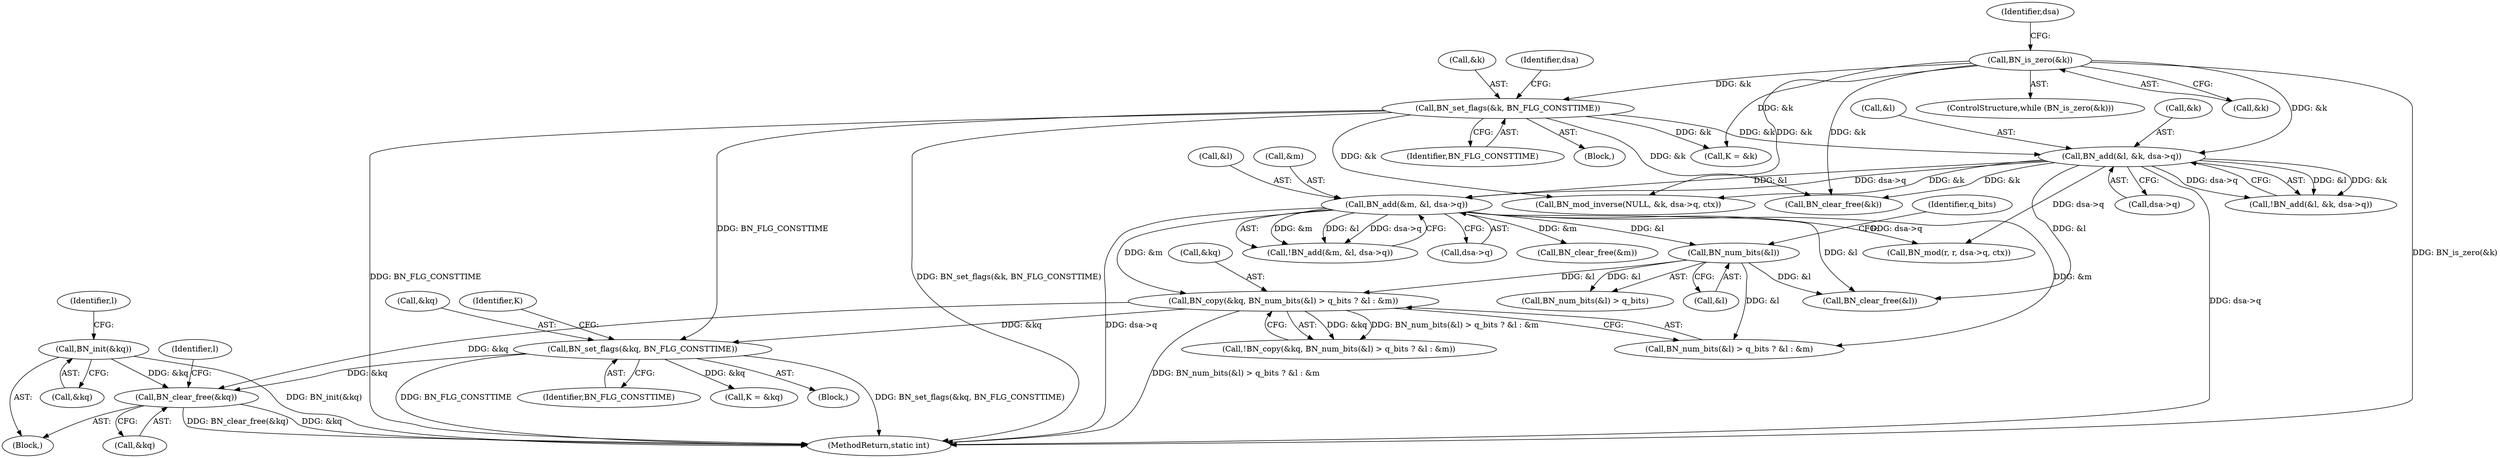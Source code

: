 digraph "0_openssl_43e6a58d4991a451daf4891ff05a48735df871ac@API" {
"1000405" [label="(Call,BN_clear_free(&kq))"];
"1000154" [label="(Call,BN_init(&kq))"];
"1000300" [label="(Call,BN_copy(&kq, BN_num_bits(&l) > q_bits ? &l : &m))"];
"1000305" [label="(Call,BN_num_bits(&l))"];
"1000291" [label="(Call,BN_add(&m, &l, dsa->q))"];
"1000281" [label="(Call,BN_add(&l, &k, dsa->q))"];
"1000233" [label="(Call,BN_is_zero(&k))"];
"1000245" [label="(Call,BN_set_flags(&k, BN_FLG_CONSTTIME))"];
"1000314" [label="(Call,BN_set_flags(&kq, BN_FLG_CONSTTIME))"];
"1000154" [label="(Call,BN_init(&kq))"];
"1000315" [label="(Call,&kq)"];
"1000294" [label="(Call,&l)"];
"1000299" [label="(Call,!BN_copy(&kq, BN_num_bits(&l) > q_bits ? &l : &m))"];
"1000416" [label="(MethodReturn,static int)"];
"1000280" [label="(Call,!BN_add(&l, &k, dsa->q))"];
"1000291" [label="(Call,BN_add(&m, &l, dsa->q))"];
"1000306" [label="(Call,&l)"];
"1000248" [label="(Identifier,BN_FLG_CONSTTIME)"];
"1000244" [label="(Block,)"];
"1000305" [label="(Call,BN_num_bits(&l))"];
"1000330" [label="(Call,BN_mod(r, r, dsa->q, ctx))"];
"1000324" [label="(Call,K = &k)"];
"1000301" [label="(Call,&kq)"];
"1000246" [label="(Call,&k)"];
"1000155" [label="(Call,&kq)"];
"1000233" [label="(Call,BN_is_zero(&k))"];
"1000304" [label="(Call,BN_num_bits(&l) > q_bits)"];
"1000240" [label="(Identifier,dsa)"];
"1000406" [label="(Call,&kq)"];
"1000318" [label="(Call,K = &kq)"];
"1000290" [label="(Call,!BN_add(&m, &l, dsa->q))"];
"1000342" [label="(Call,BN_mod_inverse(NULL, &k, dsa->q, ctx))"];
"1000282" [label="(Call,&l)"];
"1000232" [label="(ControlStructure,while (BN_is_zero(&k)))"];
"1000408" [label="(Call,BN_clear_free(&l))"];
"1000405" [label="(Call,BN_clear_free(&kq))"];
"1000303" [label="(Call,BN_num_bits(&l) > q_bits ? &l : &m)"];
"1000277" [label="(Block,)"];
"1000245" [label="(Call,BN_set_flags(&k, BN_FLG_CONSTTIME))"];
"1000159" [label="(Identifier,l)"];
"1000314" [label="(Call,BN_set_flags(&kq, BN_FLG_CONSTTIME))"];
"1000296" [label="(Call,dsa->q)"];
"1000292" [label="(Call,&m)"];
"1000252" [label="(Identifier,dsa)"];
"1000317" [label="(Identifier,BN_FLG_CONSTTIME)"];
"1000281" [label="(Call,BN_add(&l, &k, dsa->q))"];
"1000402" [label="(Call,BN_clear_free(&k))"];
"1000410" [label="(Identifier,l)"];
"1000286" [label="(Call,dsa->q)"];
"1000234" [label="(Call,&k)"];
"1000411" [label="(Call,BN_clear_free(&m))"];
"1000308" [label="(Identifier,q_bits)"];
"1000284" [label="(Call,&k)"];
"1000319" [label="(Identifier,K)"];
"1000300" [label="(Call,BN_copy(&kq, BN_num_bits(&l) > q_bits ? &l : &m))"];
"1000110" [label="(Block,)"];
"1000405" -> "1000110"  [label="AST: "];
"1000405" -> "1000406"  [label="CFG: "];
"1000406" -> "1000405"  [label="AST: "];
"1000410" -> "1000405"  [label="CFG: "];
"1000405" -> "1000416"  [label="DDG: BN_clear_free(&kq)"];
"1000405" -> "1000416"  [label="DDG: &kq"];
"1000154" -> "1000405"  [label="DDG: &kq"];
"1000300" -> "1000405"  [label="DDG: &kq"];
"1000314" -> "1000405"  [label="DDG: &kq"];
"1000154" -> "1000110"  [label="AST: "];
"1000154" -> "1000155"  [label="CFG: "];
"1000155" -> "1000154"  [label="AST: "];
"1000159" -> "1000154"  [label="CFG: "];
"1000154" -> "1000416"  [label="DDG: BN_init(&kq)"];
"1000300" -> "1000299"  [label="AST: "];
"1000300" -> "1000303"  [label="CFG: "];
"1000301" -> "1000300"  [label="AST: "];
"1000303" -> "1000300"  [label="AST: "];
"1000299" -> "1000300"  [label="CFG: "];
"1000300" -> "1000416"  [label="DDG: BN_num_bits(&l) > q_bits ? &l : &m"];
"1000300" -> "1000299"  [label="DDG: &kq"];
"1000300" -> "1000299"  [label="DDG: BN_num_bits(&l) > q_bits ? &l : &m"];
"1000305" -> "1000300"  [label="DDG: &l"];
"1000291" -> "1000300"  [label="DDG: &m"];
"1000300" -> "1000314"  [label="DDG: &kq"];
"1000305" -> "1000304"  [label="AST: "];
"1000305" -> "1000306"  [label="CFG: "];
"1000306" -> "1000305"  [label="AST: "];
"1000308" -> "1000305"  [label="CFG: "];
"1000305" -> "1000304"  [label="DDG: &l"];
"1000291" -> "1000305"  [label="DDG: &l"];
"1000305" -> "1000303"  [label="DDG: &l"];
"1000305" -> "1000408"  [label="DDG: &l"];
"1000291" -> "1000290"  [label="AST: "];
"1000291" -> "1000296"  [label="CFG: "];
"1000292" -> "1000291"  [label="AST: "];
"1000294" -> "1000291"  [label="AST: "];
"1000296" -> "1000291"  [label="AST: "];
"1000290" -> "1000291"  [label="CFG: "];
"1000291" -> "1000416"  [label="DDG: dsa->q"];
"1000291" -> "1000290"  [label="DDG: &m"];
"1000291" -> "1000290"  [label="DDG: &l"];
"1000291" -> "1000290"  [label="DDG: dsa->q"];
"1000281" -> "1000291"  [label="DDG: &l"];
"1000281" -> "1000291"  [label="DDG: dsa->q"];
"1000291" -> "1000303"  [label="DDG: &m"];
"1000291" -> "1000330"  [label="DDG: dsa->q"];
"1000291" -> "1000408"  [label="DDG: &l"];
"1000291" -> "1000411"  [label="DDG: &m"];
"1000281" -> "1000280"  [label="AST: "];
"1000281" -> "1000286"  [label="CFG: "];
"1000282" -> "1000281"  [label="AST: "];
"1000284" -> "1000281"  [label="AST: "];
"1000286" -> "1000281"  [label="AST: "];
"1000280" -> "1000281"  [label="CFG: "];
"1000281" -> "1000416"  [label="DDG: dsa->q"];
"1000281" -> "1000280"  [label="DDG: &l"];
"1000281" -> "1000280"  [label="DDG: &k"];
"1000281" -> "1000280"  [label="DDG: dsa->q"];
"1000233" -> "1000281"  [label="DDG: &k"];
"1000245" -> "1000281"  [label="DDG: &k"];
"1000281" -> "1000330"  [label="DDG: dsa->q"];
"1000281" -> "1000342"  [label="DDG: &k"];
"1000281" -> "1000402"  [label="DDG: &k"];
"1000281" -> "1000408"  [label="DDG: &l"];
"1000233" -> "1000232"  [label="AST: "];
"1000233" -> "1000234"  [label="CFG: "];
"1000234" -> "1000233"  [label="AST: "];
"1000240" -> "1000233"  [label="CFG: "];
"1000233" -> "1000416"  [label="DDG: BN_is_zero(&k)"];
"1000233" -> "1000245"  [label="DDG: &k"];
"1000233" -> "1000324"  [label="DDG: &k"];
"1000233" -> "1000342"  [label="DDG: &k"];
"1000233" -> "1000402"  [label="DDG: &k"];
"1000245" -> "1000244"  [label="AST: "];
"1000245" -> "1000248"  [label="CFG: "];
"1000246" -> "1000245"  [label="AST: "];
"1000248" -> "1000245"  [label="AST: "];
"1000252" -> "1000245"  [label="CFG: "];
"1000245" -> "1000416"  [label="DDG: BN_FLG_CONSTTIME"];
"1000245" -> "1000416"  [label="DDG: BN_set_flags(&k, BN_FLG_CONSTTIME)"];
"1000245" -> "1000314"  [label="DDG: BN_FLG_CONSTTIME"];
"1000245" -> "1000324"  [label="DDG: &k"];
"1000245" -> "1000342"  [label="DDG: &k"];
"1000245" -> "1000402"  [label="DDG: &k"];
"1000314" -> "1000277"  [label="AST: "];
"1000314" -> "1000317"  [label="CFG: "];
"1000315" -> "1000314"  [label="AST: "];
"1000317" -> "1000314"  [label="AST: "];
"1000319" -> "1000314"  [label="CFG: "];
"1000314" -> "1000416"  [label="DDG: BN_set_flags(&kq, BN_FLG_CONSTTIME)"];
"1000314" -> "1000416"  [label="DDG: BN_FLG_CONSTTIME"];
"1000314" -> "1000318"  [label="DDG: &kq"];
}
